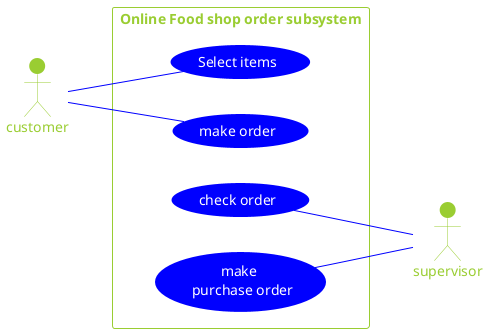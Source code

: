 @startuml foodshop 1.3
left to right direction

actor customer
actor supervisor
left to right direction
skinparam Shadowing false
skinparam usecase{
    FontColor white
    BackgroundColor #Blue
    BorderColor #Blue
    ArrowColor #Blue
}
skinparam actor{
    FontColor YellowGreen
    BackgroundColor YellowGreen
    BorderColor YellowGreen

}
skinparam rectangle{
    FontColor YellowGreen
    BorderColor YellowGreen
}

rectangle "Online Food shop order subsystem"{
customer -- (Select items)
customer -- (make order)
(check order) -- supervisor
(make \n purchase order) -- supervisor
}
@enduml